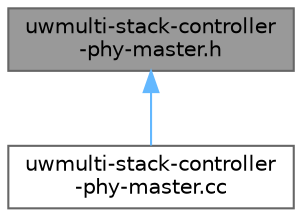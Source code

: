 digraph "uwmulti-stack-controller-phy-master.h"
{
 // LATEX_PDF_SIZE
  bgcolor="transparent";
  edge [fontname=Helvetica,fontsize=10,labelfontname=Helvetica,labelfontsize=10];
  node [fontname=Helvetica,fontsize=10,shape=box,height=0.2,width=0.4];
  Node1 [id="Node000001",label="uwmulti-stack-controller\l-phy-master.h",height=0.2,width=0.4,color="gray40", fillcolor="grey60", style="filled", fontcolor="black",tooltip="Definition of UwMultiStackControllerPhyMaster class. This controller can switch from TWO layers thank..."];
  Node1 -> Node2 [id="edge1_Node000001_Node000002",dir="back",color="steelblue1",style="solid",tooltip=" "];
  Node2 [id="Node000002",label="uwmulti-stack-controller\l-phy-master.cc",height=0.2,width=0.4,color="grey40", fillcolor="white", style="filled",URL="$uwmulti-stack-controller-phy-master_8cc.html",tooltip="Implementation of UwMultiStackControllerPhyMaster class."];
}
